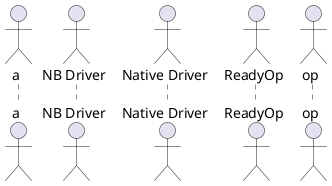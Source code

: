 @startuml
actor a as activity
actor nd as "NB Driver"
actor pd as "Native Driver"
actor r as "ReadyOp"
actor op as "op"

@enduml